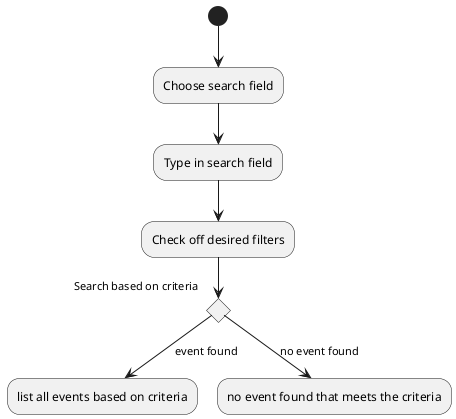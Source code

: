 @startuml
(*)  --> "Choose search field"
--> "Type in search field"
--> "Check off desired filters"
if "Search based on criteria" then
--> [event found] "list all events based on criteria"
else
--> [no event found] "no event found that meets the criteria"
endif
@enduml